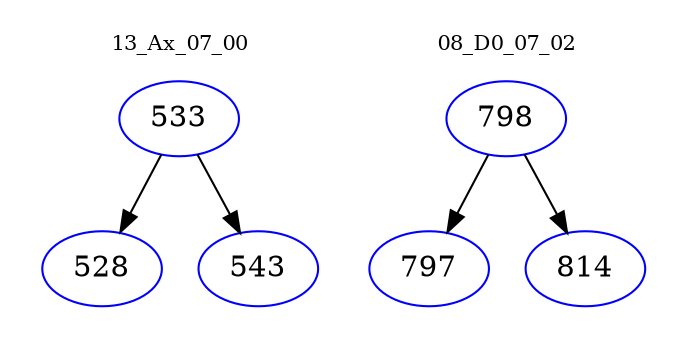 digraph{
subgraph cluster_0 {
color = white
label = "13_Ax_07_00";
fontsize=10;
T0_533 [label="533", color="blue"]
T0_533 -> T0_528 [color="black"]
T0_528 [label="528", color="blue"]
T0_533 -> T0_543 [color="black"]
T0_543 [label="543", color="blue"]
}
subgraph cluster_1 {
color = white
label = "08_D0_07_02";
fontsize=10;
T1_798 [label="798", color="blue"]
T1_798 -> T1_797 [color="black"]
T1_797 [label="797", color="blue"]
T1_798 -> T1_814 [color="black"]
T1_814 [label="814", color="blue"]
}
}
